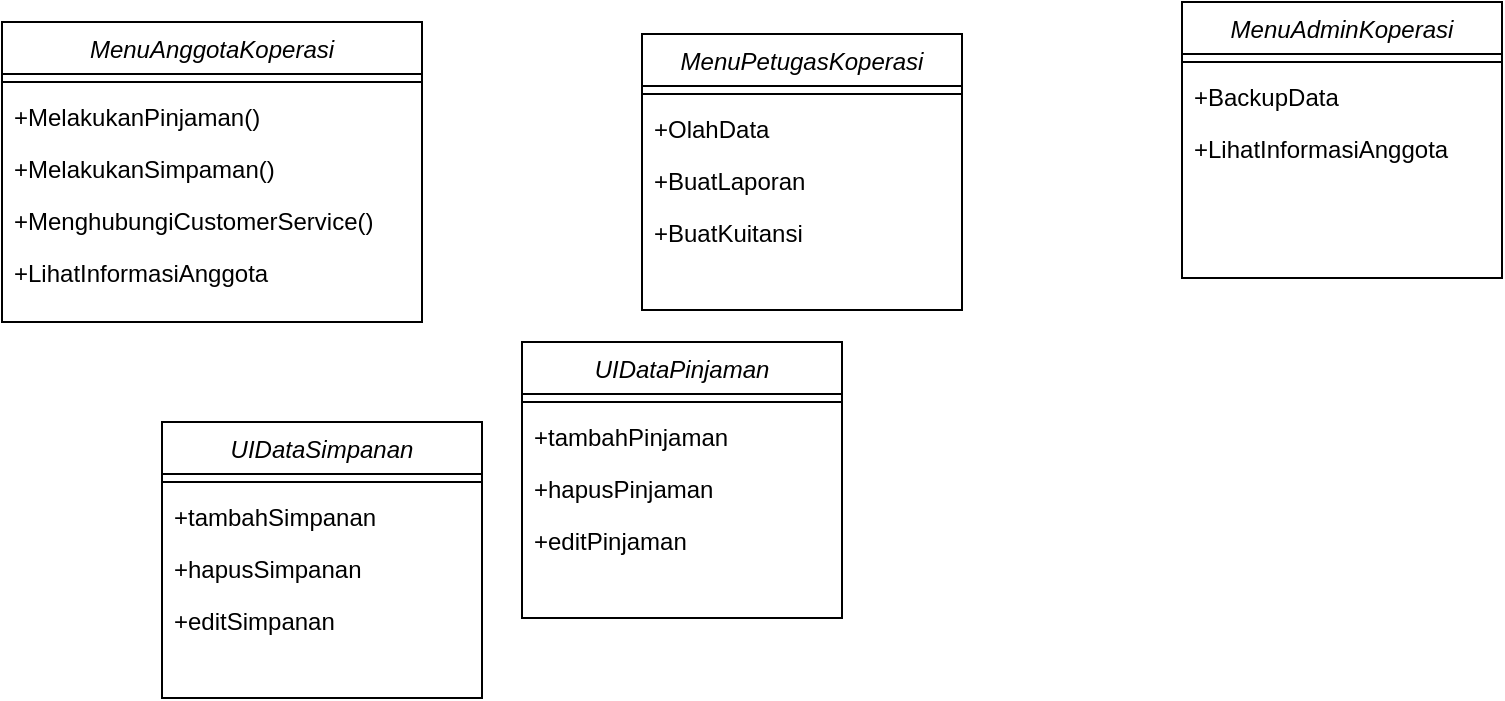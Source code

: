 <mxfile version="17.4.3" type="github">
  <diagram id="C5RBs43oDa-KdzZeNtuy" name="Page-1">
    <mxGraphModel dx="997" dy="540" grid="1" gridSize="10" guides="1" tooltips="1" connect="1" arrows="1" fold="1" page="1" pageScale="1" pageWidth="827" pageHeight="1169" math="0" shadow="0">
      <root>
        <mxCell id="WIyWlLk6GJQsqaUBKTNV-0" />
        <mxCell id="WIyWlLk6GJQsqaUBKTNV-1" parent="WIyWlLk6GJQsqaUBKTNV-0" />
        <mxCell id="zkfFHV4jXpPFQw0GAbJ--0" value="UIDataSimpanan" style="swimlane;fontStyle=2;align=center;verticalAlign=top;childLayout=stackLayout;horizontal=1;startSize=26;horizontalStack=0;resizeParent=1;resizeLast=0;collapsible=1;marginBottom=0;rounded=0;shadow=0;strokeWidth=1;" parent="WIyWlLk6GJQsqaUBKTNV-1" vertex="1">
          <mxGeometry x="110" y="320" width="160" height="138" as="geometry">
            <mxRectangle x="230" y="140" width="160" height="26" as="alternateBounds" />
          </mxGeometry>
        </mxCell>
        <mxCell id="zkfFHV4jXpPFQw0GAbJ--4" value="" style="line;html=1;strokeWidth=1;align=left;verticalAlign=middle;spacingTop=-1;spacingLeft=3;spacingRight=3;rotatable=0;labelPosition=right;points=[];portConstraint=eastwest;" parent="zkfFHV4jXpPFQw0GAbJ--0" vertex="1">
          <mxGeometry y="26" width="160" height="8" as="geometry" />
        </mxCell>
        <mxCell id="zkfFHV4jXpPFQw0GAbJ--5" value="+tambahSimpanan" style="text;align=left;verticalAlign=top;spacingLeft=4;spacingRight=4;overflow=hidden;rotatable=0;points=[[0,0.5],[1,0.5]];portConstraint=eastwest;" parent="zkfFHV4jXpPFQw0GAbJ--0" vertex="1">
          <mxGeometry y="34" width="160" height="26" as="geometry" />
        </mxCell>
        <mxCell id="Pjv1aFeog5jZc0ne90wT-23" value="+hapusSimpanan" style="text;align=left;verticalAlign=top;spacingLeft=4;spacingRight=4;overflow=hidden;rotatable=0;points=[[0,0.5],[1,0.5]];portConstraint=eastwest;" vertex="1" parent="zkfFHV4jXpPFQw0GAbJ--0">
          <mxGeometry y="60" width="160" height="26" as="geometry" />
        </mxCell>
        <mxCell id="Pjv1aFeog5jZc0ne90wT-22" value="+editSimpanan" style="text;align=left;verticalAlign=top;spacingLeft=4;spacingRight=4;overflow=hidden;rotatable=0;points=[[0,0.5],[1,0.5]];portConstraint=eastwest;" vertex="1" parent="zkfFHV4jXpPFQw0GAbJ--0">
          <mxGeometry y="86" width="160" height="26" as="geometry" />
        </mxCell>
        <mxCell id="Pjv1aFeog5jZc0ne90wT-0" value="MenuAnggotaKoperasi" style="swimlane;fontStyle=2;align=center;verticalAlign=top;childLayout=stackLayout;horizontal=1;startSize=26;horizontalStack=0;resizeParent=1;resizeLast=0;collapsible=1;marginBottom=0;rounded=0;shadow=0;strokeWidth=1;" vertex="1" parent="WIyWlLk6GJQsqaUBKTNV-1">
          <mxGeometry x="30" y="120" width="210" height="150" as="geometry">
            <mxRectangle x="230" y="140" width="160" height="26" as="alternateBounds" />
          </mxGeometry>
        </mxCell>
        <mxCell id="Pjv1aFeog5jZc0ne90wT-4" value="" style="line;html=1;strokeWidth=1;align=left;verticalAlign=middle;spacingTop=-1;spacingLeft=3;spacingRight=3;rotatable=0;labelPosition=right;points=[];portConstraint=eastwest;" vertex="1" parent="Pjv1aFeog5jZc0ne90wT-0">
          <mxGeometry y="26" width="210" height="8" as="geometry" />
        </mxCell>
        <mxCell id="Pjv1aFeog5jZc0ne90wT-5" value="+MelakukanPinjaman()" style="text;align=left;verticalAlign=top;spacingLeft=4;spacingRight=4;overflow=hidden;rotatable=0;points=[[0,0.5],[1,0.5]];portConstraint=eastwest;" vertex="1" parent="Pjv1aFeog5jZc0ne90wT-0">
          <mxGeometry y="34" width="210" height="26" as="geometry" />
        </mxCell>
        <mxCell id="Pjv1aFeog5jZc0ne90wT-9" value="+MelakukanSimpaman()" style="text;align=left;verticalAlign=top;spacingLeft=4;spacingRight=4;overflow=hidden;rotatable=0;points=[[0,0.5],[1,0.5]];portConstraint=eastwest;" vertex="1" parent="Pjv1aFeog5jZc0ne90wT-0">
          <mxGeometry y="60" width="210" height="26" as="geometry" />
        </mxCell>
        <mxCell id="Pjv1aFeog5jZc0ne90wT-12" value="+MenghubungiCustomerService()" style="text;align=left;verticalAlign=top;spacingLeft=4;spacingRight=4;overflow=hidden;rotatable=0;points=[[0,0.5],[1,0.5]];portConstraint=eastwest;" vertex="1" parent="Pjv1aFeog5jZc0ne90wT-0">
          <mxGeometry y="86" width="210" height="26" as="geometry" />
        </mxCell>
        <mxCell id="Pjv1aFeog5jZc0ne90wT-28" value="+LihatInformasiAnggota" style="text;align=left;verticalAlign=top;spacingLeft=4;spacingRight=4;overflow=hidden;rotatable=0;points=[[0,0.5],[1,0.5]];portConstraint=eastwest;" vertex="1" parent="Pjv1aFeog5jZc0ne90wT-0">
          <mxGeometry y="112" width="210" height="26" as="geometry" />
        </mxCell>
        <mxCell id="Pjv1aFeog5jZc0ne90wT-6" value="MenuAdminKoperasi" style="swimlane;fontStyle=2;align=center;verticalAlign=top;childLayout=stackLayout;horizontal=1;startSize=26;horizontalStack=0;resizeParent=1;resizeLast=0;collapsible=1;marginBottom=0;rounded=0;shadow=0;strokeWidth=1;" vertex="1" parent="WIyWlLk6GJQsqaUBKTNV-1">
          <mxGeometry x="620" y="110" width="160" height="138" as="geometry">
            <mxRectangle x="230" y="140" width="160" height="26" as="alternateBounds" />
          </mxGeometry>
        </mxCell>
        <mxCell id="Pjv1aFeog5jZc0ne90wT-7" value="" style="line;html=1;strokeWidth=1;align=left;verticalAlign=middle;spacingTop=-1;spacingLeft=3;spacingRight=3;rotatable=0;labelPosition=right;points=[];portConstraint=eastwest;" vertex="1" parent="Pjv1aFeog5jZc0ne90wT-6">
          <mxGeometry y="26" width="160" height="8" as="geometry" />
        </mxCell>
        <mxCell id="Pjv1aFeog5jZc0ne90wT-8" value="+BackupData" style="text;align=left;verticalAlign=top;spacingLeft=4;spacingRight=4;overflow=hidden;rotatable=0;points=[[0,0.5],[1,0.5]];portConstraint=eastwest;" vertex="1" parent="Pjv1aFeog5jZc0ne90wT-6">
          <mxGeometry y="34" width="160" height="26" as="geometry" />
        </mxCell>
        <mxCell id="Pjv1aFeog5jZc0ne90wT-27" value="+LihatInformasiAnggota" style="text;align=left;verticalAlign=top;spacingLeft=4;spacingRight=4;overflow=hidden;rotatable=0;points=[[0,0.5],[1,0.5]];portConstraint=eastwest;" vertex="1" parent="Pjv1aFeog5jZc0ne90wT-6">
          <mxGeometry y="60" width="160" height="26" as="geometry" />
        </mxCell>
        <mxCell id="Pjv1aFeog5jZc0ne90wT-19" value="UIDataPinjaman" style="swimlane;fontStyle=2;align=center;verticalAlign=top;childLayout=stackLayout;horizontal=1;startSize=26;horizontalStack=0;resizeParent=1;resizeLast=0;collapsible=1;marginBottom=0;rounded=0;shadow=0;strokeWidth=1;" vertex="1" parent="WIyWlLk6GJQsqaUBKTNV-1">
          <mxGeometry x="290" y="280" width="160" height="138" as="geometry">
            <mxRectangle x="230" y="140" width="160" height="26" as="alternateBounds" />
          </mxGeometry>
        </mxCell>
        <mxCell id="Pjv1aFeog5jZc0ne90wT-20" value="" style="line;html=1;strokeWidth=1;align=left;verticalAlign=middle;spacingTop=-1;spacingLeft=3;spacingRight=3;rotatable=0;labelPosition=right;points=[];portConstraint=eastwest;" vertex="1" parent="Pjv1aFeog5jZc0ne90wT-19">
          <mxGeometry y="26" width="160" height="8" as="geometry" />
        </mxCell>
        <mxCell id="Pjv1aFeog5jZc0ne90wT-24" value="+tambahPinjaman" style="text;align=left;verticalAlign=top;spacingLeft=4;spacingRight=4;overflow=hidden;rotatable=0;points=[[0,0.5],[1,0.5]];portConstraint=eastwest;" vertex="1" parent="Pjv1aFeog5jZc0ne90wT-19">
          <mxGeometry y="34" width="160" height="26" as="geometry" />
        </mxCell>
        <mxCell id="Pjv1aFeog5jZc0ne90wT-26" value="+hapusPinjaman" style="text;align=left;verticalAlign=top;spacingLeft=4;spacingRight=4;overflow=hidden;rotatable=0;points=[[0,0.5],[1,0.5]];portConstraint=eastwest;" vertex="1" parent="Pjv1aFeog5jZc0ne90wT-19">
          <mxGeometry y="60" width="160" height="26" as="geometry" />
        </mxCell>
        <mxCell id="Pjv1aFeog5jZc0ne90wT-25" value="+editPinjaman" style="text;align=left;verticalAlign=top;spacingLeft=4;spacingRight=4;overflow=hidden;rotatable=0;points=[[0,0.5],[1,0.5]];portConstraint=eastwest;" vertex="1" parent="Pjv1aFeog5jZc0ne90wT-19">
          <mxGeometry y="86" width="160" height="26" as="geometry" />
        </mxCell>
        <mxCell id="Pjv1aFeog5jZc0ne90wT-29" value="MenuPetugasKoperasi" style="swimlane;fontStyle=2;align=center;verticalAlign=top;childLayout=stackLayout;horizontal=1;startSize=26;horizontalStack=0;resizeParent=1;resizeLast=0;collapsible=1;marginBottom=0;rounded=0;shadow=0;strokeWidth=1;" vertex="1" parent="WIyWlLk6GJQsqaUBKTNV-1">
          <mxGeometry x="350" y="126" width="160" height="138" as="geometry">
            <mxRectangle x="230" y="140" width="160" height="26" as="alternateBounds" />
          </mxGeometry>
        </mxCell>
        <mxCell id="Pjv1aFeog5jZc0ne90wT-30" value="" style="line;html=1;strokeWidth=1;align=left;verticalAlign=middle;spacingTop=-1;spacingLeft=3;spacingRight=3;rotatable=0;labelPosition=right;points=[];portConstraint=eastwest;" vertex="1" parent="Pjv1aFeog5jZc0ne90wT-29">
          <mxGeometry y="26" width="160" height="8" as="geometry" />
        </mxCell>
        <mxCell id="Pjv1aFeog5jZc0ne90wT-31" value="+OlahData" style="text;align=left;verticalAlign=top;spacingLeft=4;spacingRight=4;overflow=hidden;rotatable=0;points=[[0,0.5],[1,0.5]];portConstraint=eastwest;" vertex="1" parent="Pjv1aFeog5jZc0ne90wT-29">
          <mxGeometry y="34" width="160" height="26" as="geometry" />
        </mxCell>
        <mxCell id="Pjv1aFeog5jZc0ne90wT-32" value="+BuatLaporan" style="text;align=left;verticalAlign=top;spacingLeft=4;spacingRight=4;overflow=hidden;rotatable=0;points=[[0,0.5],[1,0.5]];portConstraint=eastwest;" vertex="1" parent="Pjv1aFeog5jZc0ne90wT-29">
          <mxGeometry y="60" width="160" height="26" as="geometry" />
        </mxCell>
        <mxCell id="Pjv1aFeog5jZc0ne90wT-33" value="+BuatKuitansi" style="text;align=left;verticalAlign=top;spacingLeft=4;spacingRight=4;overflow=hidden;rotatable=0;points=[[0,0.5],[1,0.5]];portConstraint=eastwest;" vertex="1" parent="Pjv1aFeog5jZc0ne90wT-29">
          <mxGeometry y="86" width="160" height="26" as="geometry" />
        </mxCell>
      </root>
    </mxGraphModel>
  </diagram>
</mxfile>
